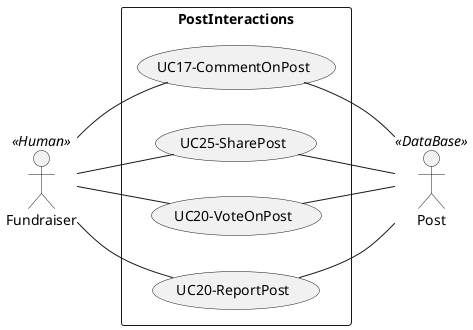 
@startuml PostInteractions
left to right direction
skinparam packageStyle rectangle
actor Fundraiser as A3 << Human >>
actor Post as A8 << DataBase >>
' actor Post as A8 << Database >>

' usecase (UC4-ShareToSocialMedia) as UC4
' A1 -- (UC4)
' (UC4) -- A6

rectangle PostInteractions {
    usecase (UC17-CommentOnPost) as UC17
    usecase (UC25-SharePost) as UC25
    usecase (UC20-VoteOnPost) as UC20
    usecase (UC20-ReportPost) as UC29
    (UC17) -- A8
    (UC25) -- A8
    (UC20) -- A8
    (UC29) -- A8
    A3 -- (UC17)
    A3 -- (UC25)
    A3 -- (UC20)
    A3 -- (UC29)
}

@enduml
